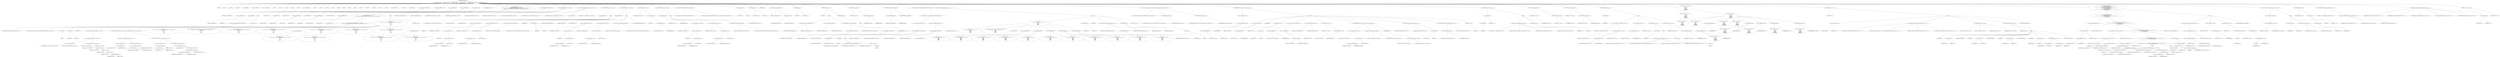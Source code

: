 digraph hostapd_notif_assoc {  
"1000130" [label = "(METHOD,hostapd_notif_assoc)" ]
"1000131" [label = "(PARAM,hostapd_data *hapd)" ]
"1000132" [label = "(PARAM,const u8 *addr)" ]
"1000133" [label = "(PARAM,const u8 *req_ies)" ]
"1000134" [label = "(PARAM,size_t req_ies_len)" ]
"1000135" [label = "(PARAM,int reassoc)" ]
"1000136" [label = "(BLOCK,,)" ]
"1000137" [label = "(LOCAL,v5: int)" ]
"1000138" [label = "(LOCAL,v6: u8)" ]
"1000139" [label = "(LOCAL,v7: sta_info *)" ]
"1000140" [label = "(LOCAL,v8: sta_info *)" ]
"1000141" [label = "(LOCAL,v9: hostapd_iface *)" ]
"1000142" [label = "(LOCAL,v10: wpa_state_machine *)" ]
"1000143" [label = "(LOCAL,v11: wpa_authenticator *)" ]
"1000144" [label = "(LOCAL,v12: int)" ]
"1000145" [label = "(LOCAL,v13: int)" ]
"1000146" [label = "(LOCAL,v14: bool)" ]
"1000147" [label = "(LOCAL,v15: u32)" ]
"1000148" [label = "(LOCAL,v16: int)" ]
"1000149" [label = "(LOCAL,v17: wpa_state_machine *)" ]
"1000150" [label = "(LOCAL,v20: u8 *)" ]
"1000151" [label = "(LOCAL,v21: u8 *)" ]
"1000152" [label = "(LOCAL,v22: int)" ]
"1000153" [label = "(LOCAL,v23: int)" ]
"1000154" [label = "(LOCAL,p: u8)" ]
"1000155" [label = "(LOCAL,pa: u8 *)" ]
"1000156" [label = "(LOCAL,pb: u8 *)" ]
"1000157" [label = "(LOCAL,pc: u8 *)" ]
"1000158" [label = "(LOCAL,ielen: u8)" ]
"1000159" [label = "(LOCAL,ielena: int)" ]
"1000160" [label = "(LOCAL,ielenb: int)" ]
"1000161" [label = "(LOCAL,res: char)" ]
"1000162" [label = "(LOCAL,resa: int)" ]
"1000163" [label = "(LOCAL,elems: ieee802_11_elems)" ]
"1000164" [label = "(LOCAL,buf: u8 [ 1064 ])" ]
"1000165" [label = "(LOCAL,v35: unsigned int)" ]
"1000166" [label = "(<operator>.assignment,v35 = __readgsdword(0x14u))" ]
"1000167" [label = "(IDENTIFIER,v35,v35 = __readgsdword(0x14u))" ]
"1000168" [label = "(__readgsdword,__readgsdword(0x14u))" ]
"1000169" [label = "(LITERAL,0x14u,__readgsdword(0x14u))" ]
"1000170" [label = "(CONTROL_STRUCTURE,if ( !addr ),if ( !addr ))" ]
"1000171" [label = "(<operator>.logicalNot,!addr)" ]
"1000172" [label = "(IDENTIFIER,addr,!addr)" ]
"1000173" [label = "(BLOCK,,)" ]
"1000174" [label = "(wpa_printf,wpa_printf(2, \"hostapd_notif_assoc: Skip event with no address\"))" ]
"1000175" [label = "(LITERAL,2,wpa_printf(2, \"hostapd_notif_assoc: Skip event with no address\"))" ]
"1000176" [label = "(LITERAL,\"hostapd_notif_assoc: Skip event with no address\",wpa_printf(2, \"hostapd_notif_assoc: Skip event with no address\"))" ]
"1000177" [label = "(RETURN,return -1;,return -1;)" ]
"1000178" [label = "(<operator>.minus,-1)" ]
"1000179" [label = "(LITERAL,1,-1)" ]
"1000180" [label = "(<operator>.assignment,v5 = *addr)" ]
"1000181" [label = "(IDENTIFIER,v5,v5 = *addr)" ]
"1000182" [label = "(<operator>.indirection,*addr)" ]
"1000183" [label = "(IDENTIFIER,addr,v5 = *addr)" ]
"1000184" [label = "(<operator>.assignment,v6 = addr[4])" ]
"1000185" [label = "(IDENTIFIER,v6,v6 = addr[4])" ]
"1000186" [label = "(<operator>.indirectIndexAccess,addr[4])" ]
"1000187" [label = "(IDENTIFIER,addr,v6 = addr[4])" ]
"1000188" [label = "(LITERAL,4,v6 = addr[4])" ]
"1000189" [label = "(<operator>.assignment,p = addr[2])" ]
"1000190" [label = "(IDENTIFIER,p,p = addr[2])" ]
"1000191" [label = "(<operator>.indirectIndexAccess,addr[2])" ]
"1000192" [label = "(IDENTIFIER,addr,p = addr[2])" ]
"1000193" [label = "(LITERAL,2,p = addr[2])" ]
"1000194" [label = "(<operator>.assignment,ielen = addr[3])" ]
"1000195" [label = "(IDENTIFIER,ielen,ielen = addr[3])" ]
"1000196" [label = "(<operator>.indirectIndexAccess,addr[3])" ]
"1000197" [label = "(IDENTIFIER,addr,ielen = addr[3])" ]
"1000198" [label = "(LITERAL,3,ielen = addr[3])" ]
"1000199" [label = "(CONTROL_STRUCTURE,if ( (v5 & 1) != 0\n    || !(addr[5] | (unsigned __int8)(v6 | ielen | p | v5 | addr[1]))\n    || *(_DWORD *)addr == *(_DWORD *)hapd->own_addr && *((_WORD *)addr + 2) == *(_WORD *)&hapd->own_addr[4] ),if ( (v5 & 1) != 0\n    || !(addr[5] | (unsigned __int8)(v6 | ielen | p | v5 | addr[1]))\n    || *(_DWORD *)addr == *(_DWORD *)hapd->own_addr && *((_WORD *)addr + 2) == *(_WORD *)&hapd->own_addr[4] ))" ]
"1000200" [label = "(<operator>.logicalOr,(v5 & 1) != 0\n    || !(addr[5] | (unsigned __int8)(v6 | ielen | p | v5 | addr[1]))\n    || *(_DWORD *)addr == *(_DWORD *)hapd->own_addr && *((_WORD *)addr + 2) == *(_WORD *)&hapd->own_addr[4])" ]
"1000201" [label = "(<operator>.notEquals,(v5 & 1) != 0)" ]
"1000202" [label = "(<operator>.and,v5 & 1)" ]
"1000203" [label = "(IDENTIFIER,v5,v5 & 1)" ]
"1000204" [label = "(LITERAL,1,v5 & 1)" ]
"1000205" [label = "(LITERAL,0,(v5 & 1) != 0)" ]
"1000206" [label = "(<operator>.logicalOr,!(addr[5] | (unsigned __int8)(v6 | ielen | p | v5 | addr[1]))\n    || *(_DWORD *)addr == *(_DWORD *)hapd->own_addr && *((_WORD *)addr + 2) == *(_WORD *)&hapd->own_addr[4])" ]
"1000207" [label = "(<operator>.logicalNot,!(addr[5] | (unsigned __int8)(v6 | ielen | p | v5 | addr[1])))" ]
"1000208" [label = "(<operator>.or,addr[5] | (unsigned __int8)(v6 | ielen | p | v5 | addr[1]))" ]
"1000209" [label = "(<operator>.indirectIndexAccess,addr[5])" ]
"1000210" [label = "(IDENTIFIER,addr,addr[5] | (unsigned __int8)(v6 | ielen | p | v5 | addr[1]))" ]
"1000211" [label = "(LITERAL,5,addr[5] | (unsigned __int8)(v6 | ielen | p | v5 | addr[1]))" ]
"1000212" [label = "(<operator>.cast,(unsigned __int8)(v6 | ielen | p | v5 | addr[1]))" ]
"1000213" [label = "(UNKNOWN,unsigned __int8,unsigned __int8)" ]
"1000214" [label = "(<operator>.or,v6 | ielen | p | v5 | addr[1])" ]
"1000215" [label = "(IDENTIFIER,v6,v6 | ielen | p | v5 | addr[1])" ]
"1000216" [label = "(<operator>.or,ielen | p | v5 | addr[1])" ]
"1000217" [label = "(IDENTIFIER,ielen,ielen | p | v5 | addr[1])" ]
"1000218" [label = "(<operator>.or,p | v5 | addr[1])" ]
"1000219" [label = "(IDENTIFIER,p,p | v5 | addr[1])" ]
"1000220" [label = "(<operator>.or,v5 | addr[1])" ]
"1000221" [label = "(IDENTIFIER,v5,v5 | addr[1])" ]
"1000222" [label = "(<operator>.indirectIndexAccess,addr[1])" ]
"1000223" [label = "(IDENTIFIER,addr,v5 | addr[1])" ]
"1000224" [label = "(LITERAL,1,v5 | addr[1])" ]
"1000225" [label = "(<operator>.logicalAnd,*(_DWORD *)addr == *(_DWORD *)hapd->own_addr && *((_WORD *)addr + 2) == *(_WORD *)&hapd->own_addr[4])" ]
"1000226" [label = "(<operator>.equals,*(_DWORD *)addr == *(_DWORD *)hapd->own_addr)" ]
"1000227" [label = "(<operator>.indirection,*(_DWORD *)addr)" ]
"1000228" [label = "(<operator>.cast,(_DWORD *)addr)" ]
"1000229" [label = "(UNKNOWN,_DWORD *,_DWORD *)" ]
"1000230" [label = "(IDENTIFIER,addr,(_DWORD *)addr)" ]
"1000231" [label = "(<operator>.indirection,*(_DWORD *)hapd->own_addr)" ]
"1000232" [label = "(<operator>.cast,(_DWORD *)hapd->own_addr)" ]
"1000233" [label = "(UNKNOWN,_DWORD *,_DWORD *)" ]
"1000234" [label = "(<operator>.indirectFieldAccess,hapd->own_addr)" ]
"1000235" [label = "(IDENTIFIER,hapd,(_DWORD *)hapd->own_addr)" ]
"1000236" [label = "(FIELD_IDENTIFIER,own_addr,own_addr)" ]
"1000237" [label = "(<operator>.equals,*((_WORD *)addr + 2) == *(_WORD *)&hapd->own_addr[4])" ]
"1000238" [label = "(<operator>.indirection,*((_WORD *)addr + 2))" ]
"1000239" [label = "(<operator>.addition,(_WORD *)addr + 2)" ]
"1000240" [label = "(<operator>.cast,(_WORD *)addr)" ]
"1000241" [label = "(UNKNOWN,_WORD *,_WORD *)" ]
"1000242" [label = "(IDENTIFIER,addr,(_WORD *)addr)" ]
"1000243" [label = "(LITERAL,2,(_WORD *)addr + 2)" ]
"1000244" [label = "(<operator>.indirection,*(_WORD *)&hapd->own_addr[4])" ]
"1000245" [label = "(<operator>.cast,(_WORD *)&hapd->own_addr[4])" ]
"1000246" [label = "(UNKNOWN,_WORD *,_WORD *)" ]
"1000247" [label = "(<operator>.addressOf,&hapd->own_addr[4])" ]
"1000248" [label = "(<operator>.indirectIndexAccess,hapd->own_addr[4])" ]
"1000249" [label = "(<operator>.indirectFieldAccess,hapd->own_addr)" ]
"1000250" [label = "(IDENTIFIER,hapd,(_WORD *)&hapd->own_addr[4])" ]
"1000251" [label = "(FIELD_IDENTIFIER,own_addr,own_addr)" ]
"1000252" [label = "(LITERAL,4,(_WORD *)&hapd->own_addr[4])" ]
"1000253" [label = "(BLOCK,,)" ]
"1000254" [label = "(wpa_printf,wpa_printf(\n      2,\n      \"%s: Invalid SA=%02x:%02x:%02x:%02x:%02x:%02x in received indication - ignore this indication silently\",\n      \"hostapd_notif_assoc\",\n      v5,\n      addr[1],\n      p,\n      ielen,\n      v6,\n      addr[5]))" ]
"1000255" [label = "(LITERAL,2,wpa_printf(\n      2,\n      \"%s: Invalid SA=%02x:%02x:%02x:%02x:%02x:%02x in received indication - ignore this indication silently\",\n      \"hostapd_notif_assoc\",\n      v5,\n      addr[1],\n      p,\n      ielen,\n      v6,\n      addr[5]))" ]
"1000256" [label = "(LITERAL,\"%s: Invalid SA=%02x:%02x:%02x:%02x:%02x:%02x in received indication - ignore this indication silently\",wpa_printf(\n      2,\n      \"%s: Invalid SA=%02x:%02x:%02x:%02x:%02x:%02x in received indication - ignore this indication silently\",\n      \"hostapd_notif_assoc\",\n      v5,\n      addr[1],\n      p,\n      ielen,\n      v6,\n      addr[5]))" ]
"1000257" [label = "(LITERAL,\"hostapd_notif_assoc\",wpa_printf(\n      2,\n      \"%s: Invalid SA=%02x:%02x:%02x:%02x:%02x:%02x in received indication - ignore this indication silently\",\n      \"hostapd_notif_assoc\",\n      v5,\n      addr[1],\n      p,\n      ielen,\n      v6,\n      addr[5]))" ]
"1000258" [label = "(IDENTIFIER,v5,wpa_printf(\n      2,\n      \"%s: Invalid SA=%02x:%02x:%02x:%02x:%02x:%02x in received indication - ignore this indication silently\",\n      \"hostapd_notif_assoc\",\n      v5,\n      addr[1],\n      p,\n      ielen,\n      v6,\n      addr[5]))" ]
"1000259" [label = "(<operator>.indirectIndexAccess,addr[1])" ]
"1000260" [label = "(IDENTIFIER,addr,wpa_printf(\n      2,\n      \"%s: Invalid SA=%02x:%02x:%02x:%02x:%02x:%02x in received indication - ignore this indication silently\",\n      \"hostapd_notif_assoc\",\n      v5,\n      addr[1],\n      p,\n      ielen,\n      v6,\n      addr[5]))" ]
"1000261" [label = "(LITERAL,1,wpa_printf(\n      2,\n      \"%s: Invalid SA=%02x:%02x:%02x:%02x:%02x:%02x in received indication - ignore this indication silently\",\n      \"hostapd_notif_assoc\",\n      v5,\n      addr[1],\n      p,\n      ielen,\n      v6,\n      addr[5]))" ]
"1000262" [label = "(IDENTIFIER,p,wpa_printf(\n      2,\n      \"%s: Invalid SA=%02x:%02x:%02x:%02x:%02x:%02x in received indication - ignore this indication silently\",\n      \"hostapd_notif_assoc\",\n      v5,\n      addr[1],\n      p,\n      ielen,\n      v6,\n      addr[5]))" ]
"1000263" [label = "(IDENTIFIER,ielen,wpa_printf(\n      2,\n      \"%s: Invalid SA=%02x:%02x:%02x:%02x:%02x:%02x in received indication - ignore this indication silently\",\n      \"hostapd_notif_assoc\",\n      v5,\n      addr[1],\n      p,\n      ielen,\n      v6,\n      addr[5]))" ]
"1000264" [label = "(IDENTIFIER,v6,wpa_printf(\n      2,\n      \"%s: Invalid SA=%02x:%02x:%02x:%02x:%02x:%02x in received indication - ignore this indication silently\",\n      \"hostapd_notif_assoc\",\n      v5,\n      addr[1],\n      p,\n      ielen,\n      v6,\n      addr[5]))" ]
"1000265" [label = "(<operator>.indirectIndexAccess,addr[5])" ]
"1000266" [label = "(IDENTIFIER,addr,wpa_printf(\n      2,\n      \"%s: Invalid SA=%02x:%02x:%02x:%02x:%02x:%02x in received indication - ignore this indication silently\",\n      \"hostapd_notif_assoc\",\n      v5,\n      addr[1],\n      p,\n      ielen,\n      v6,\n      addr[5]))" ]
"1000267" [label = "(LITERAL,5,wpa_printf(\n      2,\n      \"%s: Invalid SA=%02x:%02x:%02x:%02x:%02x:%02x in received indication - ignore this indication silently\",\n      \"hostapd_notif_assoc\",\n      v5,\n      addr[1],\n      p,\n      ielen,\n      v6,\n      addr[5]))" ]
"1000268" [label = "(RETURN,return 0;,return 0;)" ]
"1000269" [label = "(LITERAL,0,return 0;)" ]
"1000270" [label = "(random_add_randomness,random_add_randomness(addr, 6u))" ]
"1000271" [label = "(IDENTIFIER,addr,random_add_randomness(addr, 6u))" ]
"1000272" [label = "(LITERAL,6u,random_add_randomness(addr, 6u))" ]
"1000273" [label = "(hostapd_logger,hostapd_logger(hapd, addr, 1u, 2, \"associated\"))" ]
"1000274" [label = "(IDENTIFIER,hapd,hostapd_logger(hapd, addr, 1u, 2, \"associated\"))" ]
"1000275" [label = "(IDENTIFIER,addr,hostapd_logger(hapd, addr, 1u, 2, \"associated\"))" ]
"1000276" [label = "(LITERAL,1u,hostapd_logger(hapd, addr, 1u, 2, \"associated\"))" ]
"1000277" [label = "(LITERAL,2,hostapd_logger(hapd, addr, 1u, 2, \"associated\"))" ]
"1000278" [label = "(LITERAL,\"associated\",hostapd_logger(hapd, addr, 1u, 2, \"associated\"))" ]
"1000279" [label = "(ieee802_11_parse_elems,ieee802_11_parse_elems(req_ies, req_ies_len, &elems, 0))" ]
"1000280" [label = "(IDENTIFIER,req_ies,ieee802_11_parse_elems(req_ies, req_ies_len, &elems, 0))" ]
"1000281" [label = "(IDENTIFIER,req_ies_len,ieee802_11_parse_elems(req_ies, req_ies_len, &elems, 0))" ]
"1000282" [label = "(<operator>.addressOf,&elems)" ]
"1000283" [label = "(IDENTIFIER,elems,ieee802_11_parse_elems(req_ies, req_ies_len, &elems, 0))" ]
"1000284" [label = "(LITERAL,0,ieee802_11_parse_elems(req_ies, req_ies_len, &elems, 0))" ]
"1000285" [label = "(CONTROL_STRUCTURE,if ( elems.wps_ie ),if ( elems.wps_ie ))" ]
"1000286" [label = "(<operator>.fieldAccess,elems.wps_ie)" ]
"1000287" [label = "(IDENTIFIER,elems,if ( elems.wps_ie ))" ]
"1000288" [label = "(FIELD_IDENTIFIER,wps_ie,wps_ie)" ]
"1000289" [label = "(BLOCK,,)" ]
"1000290" [label = "(<operator>.assignment,pa = (u8 *)(elems.wps_ie - 2))" ]
"1000291" [label = "(IDENTIFIER,pa,pa = (u8 *)(elems.wps_ie - 2))" ]
"1000292" [label = "(<operator>.cast,(u8 *)(elems.wps_ie - 2))" ]
"1000293" [label = "(UNKNOWN,u8 *,u8 *)" ]
"1000294" [label = "(<operator>.subtraction,elems.wps_ie - 2)" ]
"1000295" [label = "(<operator>.fieldAccess,elems.wps_ie)" ]
"1000296" [label = "(IDENTIFIER,elems,elems.wps_ie - 2)" ]
"1000297" [label = "(FIELD_IDENTIFIER,wps_ie,wps_ie)" ]
"1000298" [label = "(LITERAL,2,elems.wps_ie - 2)" ]
"1000299" [label = "(<operator>.assignment,ielena = elems.wps_ie_len + 2)" ]
"1000300" [label = "(IDENTIFIER,ielena,ielena = elems.wps_ie_len + 2)" ]
"1000301" [label = "(<operator>.addition,elems.wps_ie_len + 2)" ]
"1000302" [label = "(<operator>.fieldAccess,elems.wps_ie_len)" ]
"1000303" [label = "(IDENTIFIER,elems,elems.wps_ie_len + 2)" ]
"1000304" [label = "(FIELD_IDENTIFIER,wps_ie_len,wps_ie_len)" ]
"1000305" [label = "(LITERAL,2,elems.wps_ie_len + 2)" ]
"1000306" [label = "(wpa_printf,wpa_printf(2, \"STA included WPS IE in (Re)AssocReq\"))" ]
"1000307" [label = "(LITERAL,2,wpa_printf(2, \"STA included WPS IE in (Re)AssocReq\"))" ]
"1000308" [label = "(LITERAL,\"STA included WPS IE in (Re)AssocReq\",wpa_printf(2, \"STA included WPS IE in (Re)AssocReq\"))" ]
"1000309" [label = "(JUMP_TARGET,LABEL_7)" ]
"1000310" [label = "(<operator>.assignment,res = 0)" ]
"1000311" [label = "(IDENTIFIER,res,res = 0)" ]
"1000312" [label = "(LITERAL,0,res = 0)" ]
"1000313" [label = "(CONTROL_STRUCTURE,goto LABEL_8;,goto LABEL_8;)" ]
"1000314" [label = "(CONTROL_STRUCTURE,if ( elems.rsn_ie ),if ( elems.rsn_ie ))" ]
"1000315" [label = "(<operator>.fieldAccess,elems.rsn_ie)" ]
"1000316" [label = "(IDENTIFIER,elems,if ( elems.rsn_ie ))" ]
"1000317" [label = "(FIELD_IDENTIFIER,rsn_ie,rsn_ie)" ]
"1000318" [label = "(BLOCK,,)" ]
"1000319" [label = "(<operator>.assignment,pa = (u8 *)(elems.rsn_ie - 2))" ]
"1000320" [label = "(IDENTIFIER,pa,pa = (u8 *)(elems.rsn_ie - 2))" ]
"1000321" [label = "(<operator>.cast,(u8 *)(elems.rsn_ie - 2))" ]
"1000322" [label = "(UNKNOWN,u8 *,u8 *)" ]
"1000323" [label = "(<operator>.subtraction,elems.rsn_ie - 2)" ]
"1000324" [label = "(<operator>.fieldAccess,elems.rsn_ie)" ]
"1000325" [label = "(IDENTIFIER,elems,elems.rsn_ie - 2)" ]
"1000326" [label = "(FIELD_IDENTIFIER,rsn_ie,rsn_ie)" ]
"1000327" [label = "(LITERAL,2,elems.rsn_ie - 2)" ]
"1000328" [label = "(<operator>.assignment,ielena = elems.rsn_ie_len + 2)" ]
"1000329" [label = "(IDENTIFIER,ielena,ielena = elems.rsn_ie_len + 2)" ]
"1000330" [label = "(<operator>.addition,elems.rsn_ie_len + 2)" ]
"1000331" [label = "(<operator>.fieldAccess,elems.rsn_ie_len)" ]
"1000332" [label = "(IDENTIFIER,elems,elems.rsn_ie_len + 2)" ]
"1000333" [label = "(FIELD_IDENTIFIER,rsn_ie_len,rsn_ie_len)" ]
"1000334" [label = "(LITERAL,2,elems.rsn_ie_len + 2)" ]
"1000335" [label = "(wpa_printf,wpa_printf(2, \"STA included RSN IE in (Re)AssocReq\"))" ]
"1000336" [label = "(LITERAL,2,wpa_printf(2, \"STA included RSN IE in (Re)AssocReq\"))" ]
"1000337" [label = "(LITERAL,\"STA included RSN IE in (Re)AssocReq\",wpa_printf(2, \"STA included RSN IE in (Re)AssocReq\"))" ]
"1000338" [label = "(CONTROL_STRUCTURE,goto LABEL_7;,goto LABEL_7;)" ]
"1000339" [label = "(<operator>.assignment,pa = (u8 *)elems.wpa_ie)" ]
"1000340" [label = "(IDENTIFIER,pa,pa = (u8 *)elems.wpa_ie)" ]
"1000341" [label = "(<operator>.cast,(u8 *)elems.wpa_ie)" ]
"1000342" [label = "(UNKNOWN,u8 *,u8 *)" ]
"1000343" [label = "(<operator>.fieldAccess,elems.wpa_ie)" ]
"1000344" [label = "(IDENTIFIER,elems,(u8 *)elems.wpa_ie)" ]
"1000345" [label = "(FIELD_IDENTIFIER,wpa_ie,wpa_ie)" ]
"1000346" [label = "(CONTROL_STRUCTURE,if ( elems.wpa_ie ),if ( elems.wpa_ie ))" ]
"1000347" [label = "(<operator>.fieldAccess,elems.wpa_ie)" ]
"1000348" [label = "(IDENTIFIER,elems,if ( elems.wpa_ie ))" ]
"1000349" [label = "(FIELD_IDENTIFIER,wpa_ie,wpa_ie)" ]
"1000350" [label = "(BLOCK,,)" ]
"1000351" [label = "(<operator>.assignment,pa = (u8 *)(elems.wpa_ie - 2))" ]
"1000352" [label = "(IDENTIFIER,pa,pa = (u8 *)(elems.wpa_ie - 2))" ]
"1000353" [label = "(<operator>.cast,(u8 *)(elems.wpa_ie - 2))" ]
"1000354" [label = "(UNKNOWN,u8 *,u8 *)" ]
"1000355" [label = "(<operator>.subtraction,elems.wpa_ie - 2)" ]
"1000356" [label = "(<operator>.fieldAccess,elems.wpa_ie)" ]
"1000357" [label = "(IDENTIFIER,elems,elems.wpa_ie - 2)" ]
"1000358" [label = "(FIELD_IDENTIFIER,wpa_ie,wpa_ie)" ]
"1000359" [label = "(LITERAL,2,elems.wpa_ie - 2)" ]
"1000360" [label = "(<operator>.assignment,ielena = elems.wpa_ie_len + 2)" ]
"1000361" [label = "(IDENTIFIER,ielena,ielena = elems.wpa_ie_len + 2)" ]
"1000362" [label = "(<operator>.addition,elems.wpa_ie_len + 2)" ]
"1000363" [label = "(<operator>.fieldAccess,elems.wpa_ie_len)" ]
"1000364" [label = "(IDENTIFIER,elems,elems.wpa_ie_len + 2)" ]
"1000365" [label = "(FIELD_IDENTIFIER,wpa_ie_len,wpa_ie_len)" ]
"1000366" [label = "(LITERAL,2,elems.wpa_ie_len + 2)" ]
"1000367" [label = "(wpa_printf,wpa_printf(2, \"STA included WPA IE in (Re)AssocReq\"))" ]
"1000368" [label = "(LITERAL,2,wpa_printf(2, \"STA included WPA IE in (Re)AssocReq\"))" ]
"1000369" [label = "(LITERAL,\"STA included WPA IE in (Re)AssocReq\",wpa_printf(2, \"STA included WPA IE in (Re)AssocReq\"))" ]
"1000370" [label = "(CONTROL_STRUCTURE,goto LABEL_7;,goto LABEL_7;)" ]
"1000371" [label = "(wpa_printf,wpa_printf(2, \"STA did not include WPS/RSN/WPA IE in (Re)AssocReq\"))" ]
"1000372" [label = "(LITERAL,2,wpa_printf(2, \"STA did not include WPS/RSN/WPA IE in (Re)AssocReq\"))" ]
"1000373" [label = "(LITERAL,\"STA did not include WPS/RSN/WPA IE in (Re)AssocReq\",wpa_printf(2, \"STA did not include WPS/RSN/WPA IE in (Re)AssocReq\"))" ]
"1000374" [label = "(<operator>.assignment,res = 1)" ]
"1000375" [label = "(IDENTIFIER,res,res = 1)" ]
"1000376" [label = "(LITERAL,1,res = 1)" ]
"1000377" [label = "(<operator>.assignment,ielena = 0)" ]
"1000378" [label = "(IDENTIFIER,ielena,ielena = 0)" ]
"1000379" [label = "(LITERAL,0,ielena = 0)" ]
"1000380" [label = "(JUMP_TARGET,LABEL_8)" ]
"1000381" [label = "(<operator>.assignment,v7 = ap_get_sta(hapd, addr))" ]
"1000382" [label = "(IDENTIFIER,v7,v7 = ap_get_sta(hapd, addr))" ]
"1000383" [label = "(ap_get_sta,ap_get_sta(hapd, addr))" ]
"1000384" [label = "(IDENTIFIER,hapd,ap_get_sta(hapd, addr))" ]
"1000385" [label = "(IDENTIFIER,addr,ap_get_sta(hapd, addr))" ]
"1000386" [label = "(<operator>.assignment,v8 = v7)" ]
"1000387" [label = "(IDENTIFIER,v8,v8 = v7)" ]
"1000388" [label = "(IDENTIFIER,v7,v8 = v7)" ]
"1000389" [label = "(CONTROL_STRUCTURE,if ( v7 ),if ( v7 ))" ]
"1000390" [label = "(IDENTIFIER,v7,if ( v7 ))" ]
"1000391" [label = "(BLOCK,,)" ]
"1000392" [label = "(ap_sta_no_session_timeout,ap_sta_no_session_timeout(hapd, v7))" ]
"1000393" [label = "(IDENTIFIER,hapd,ap_sta_no_session_timeout(hapd, v7))" ]
"1000394" [label = "(IDENTIFIER,v7,ap_sta_no_session_timeout(hapd, v7))" ]
"1000395" [label = "(accounting_sta_stop,accounting_sta_stop(hapd, v8))" ]
"1000396" [label = "(IDENTIFIER,hapd,accounting_sta_stop(hapd, v8))" ]
"1000397" [label = "(IDENTIFIER,v8,accounting_sta_stop(hapd, v8))" ]
"1000398" [label = "(<operator>.assignment,v8->timeout_next = STA_NULLFUNC)" ]
"1000399" [label = "(<operator>.indirectFieldAccess,v8->timeout_next)" ]
"1000400" [label = "(IDENTIFIER,v8,v8->timeout_next = STA_NULLFUNC)" ]
"1000401" [label = "(FIELD_IDENTIFIER,timeout_next,timeout_next)" ]
"1000402" [label = "(IDENTIFIER,STA_NULLFUNC,v8->timeout_next = STA_NULLFUNC)" ]
"1000403" [label = "(CONTROL_STRUCTURE,else,else)" ]
"1000404" [label = "(BLOCK,,)" ]
"1000405" [label = "(<operator>.assignment,v8 = ap_sta_add(hapd, addr))" ]
"1000406" [label = "(IDENTIFIER,v8,v8 = ap_sta_add(hapd, addr))" ]
"1000407" [label = "(ap_sta_add,ap_sta_add(hapd, addr))" ]
"1000408" [label = "(IDENTIFIER,hapd,ap_sta_add(hapd, addr))" ]
"1000409" [label = "(IDENTIFIER,addr,ap_sta_add(hapd, addr))" ]
"1000410" [label = "(CONTROL_STRUCTURE,if ( !v8 ),if ( !v8 ))" ]
"1000411" [label = "(<operator>.logicalNot,!v8)" ]
"1000412" [label = "(IDENTIFIER,v8,!v8)" ]
"1000413" [label = "(BLOCK,,)" ]
"1000414" [label = "(hostapd_drv_sta_disassoc,hostapd_drv_sta_disassoc(hapd, addr, 5))" ]
"1000415" [label = "(IDENTIFIER,hapd,hostapd_drv_sta_disassoc(hapd, addr, 5))" ]
"1000416" [label = "(IDENTIFIER,addr,hostapd_drv_sta_disassoc(hapd, addr, 5))" ]
"1000417" [label = "(LITERAL,5,hostapd_drv_sta_disassoc(hapd, addr, 5))" ]
"1000418" [label = "(RETURN,return -1;,return -1;)" ]
"1000419" [label = "(<operator>.minus,-1)" ]
"1000420" [label = "(LITERAL,1,-1)" ]
"1000421" [label = "(<operator>.assignment,v9 = hapd->iface)" ]
"1000422" [label = "(IDENTIFIER,v9,v9 = hapd->iface)" ]
"1000423" [label = "(<operator>.indirectFieldAccess,hapd->iface)" ]
"1000424" [label = "(IDENTIFIER,hapd,v9 = hapd->iface)" ]
"1000425" [label = "(FIELD_IDENTIFIER,iface,iface)" ]
"1000426" [label = "(<operators>.assignmentAnd,v8->flags &= 0xFFFECFFF)" ]
"1000427" [label = "(<operator>.indirectFieldAccess,v8->flags)" ]
"1000428" [label = "(IDENTIFIER,v8,v8->flags &= 0xFFFECFFF)" ]
"1000429" [label = "(FIELD_IDENTIFIER,flags,flags)" ]
"1000430" [label = "(LITERAL,0xFFFECFFF,v8->flags &= 0xFFFECFFF)" ]
"1000431" [label = "(CONTROL_STRUCTURE,if ( !v9->drv_max_acl_mac_addrs && hostapd_check_acl(hapd, addr, 0) != 1 ),if ( !v9->drv_max_acl_mac_addrs && hostapd_check_acl(hapd, addr, 0) != 1 ))" ]
"1000432" [label = "(<operator>.logicalAnd,!v9->drv_max_acl_mac_addrs && hostapd_check_acl(hapd, addr, 0) != 1)" ]
"1000433" [label = "(<operator>.logicalNot,!v9->drv_max_acl_mac_addrs)" ]
"1000434" [label = "(<operator>.indirectFieldAccess,v9->drv_max_acl_mac_addrs)" ]
"1000435" [label = "(IDENTIFIER,v9,!v9->drv_max_acl_mac_addrs)" ]
"1000436" [label = "(FIELD_IDENTIFIER,drv_max_acl_mac_addrs,drv_max_acl_mac_addrs)" ]
"1000437" [label = "(<operator>.notEquals,hostapd_check_acl(hapd, addr, 0) != 1)" ]
"1000438" [label = "(hostapd_check_acl,hostapd_check_acl(hapd, addr, 0))" ]
"1000439" [label = "(IDENTIFIER,hapd,hostapd_check_acl(hapd, addr, 0))" ]
"1000440" [label = "(IDENTIFIER,addr,hostapd_check_acl(hapd, addr, 0))" ]
"1000441" [label = "(LITERAL,0,hostapd_check_acl(hapd, addr, 0))" ]
"1000442" [label = "(LITERAL,1,hostapd_check_acl(hapd, addr, 0) != 1)" ]
"1000443" [label = "(BLOCK,,)" ]
"1000444" [label = "(wpa_printf,wpa_printf(\n      3,\n      \"STA %02x:%02x:%02x:%02x:%02x:%02x not allowed to connect\",\n      *addr,\n      addr[1],\n      addr[2],\n      addr[3],\n      addr[4],\n      addr[5]))" ]
"1000445" [label = "(LITERAL,3,wpa_printf(\n      3,\n      \"STA %02x:%02x:%02x:%02x:%02x:%02x not allowed to connect\",\n      *addr,\n      addr[1],\n      addr[2],\n      addr[3],\n      addr[4],\n      addr[5]))" ]
"1000446" [label = "(LITERAL,\"STA %02x:%02x:%02x:%02x:%02x:%02x not allowed to connect\",wpa_printf(\n      3,\n      \"STA %02x:%02x:%02x:%02x:%02x:%02x not allowed to connect\",\n      *addr,\n      addr[1],\n      addr[2],\n      addr[3],\n      addr[4],\n      addr[5]))" ]
"1000447" [label = "(<operator>.indirection,*addr)" ]
"1000448" [label = "(IDENTIFIER,addr,wpa_printf(\n      3,\n      \"STA %02x:%02x:%02x:%02x:%02x:%02x not allowed to connect\",\n      *addr,\n      addr[1],\n      addr[2],\n      addr[3],\n      addr[4],\n      addr[5]))" ]
"1000449" [label = "(<operator>.indirectIndexAccess,addr[1])" ]
"1000450" [label = "(IDENTIFIER,addr,wpa_printf(\n      3,\n      \"STA %02x:%02x:%02x:%02x:%02x:%02x not allowed to connect\",\n      *addr,\n      addr[1],\n      addr[2],\n      addr[3],\n      addr[4],\n      addr[5]))" ]
"1000451" [label = "(LITERAL,1,wpa_printf(\n      3,\n      \"STA %02x:%02x:%02x:%02x:%02x:%02x not allowed to connect\",\n      *addr,\n      addr[1],\n      addr[2],\n      addr[3],\n      addr[4],\n      addr[5]))" ]
"1000452" [label = "(<operator>.indirectIndexAccess,addr[2])" ]
"1000453" [label = "(IDENTIFIER,addr,wpa_printf(\n      3,\n      \"STA %02x:%02x:%02x:%02x:%02x:%02x not allowed to connect\",\n      *addr,\n      addr[1],\n      addr[2],\n      addr[3],\n      addr[4],\n      addr[5]))" ]
"1000454" [label = "(LITERAL,2,wpa_printf(\n      3,\n      \"STA %02x:%02x:%02x:%02x:%02x:%02x not allowed to connect\",\n      *addr,\n      addr[1],\n      addr[2],\n      addr[3],\n      addr[4],\n      addr[5]))" ]
"1000455" [label = "(<operator>.indirectIndexAccess,addr[3])" ]
"1000456" [label = "(IDENTIFIER,addr,wpa_printf(\n      3,\n      \"STA %02x:%02x:%02x:%02x:%02x:%02x not allowed to connect\",\n      *addr,\n      addr[1],\n      addr[2],\n      addr[3],\n      addr[4],\n      addr[5]))" ]
"1000457" [label = "(LITERAL,3,wpa_printf(\n      3,\n      \"STA %02x:%02x:%02x:%02x:%02x:%02x not allowed to connect\",\n      *addr,\n      addr[1],\n      addr[2],\n      addr[3],\n      addr[4],\n      addr[5]))" ]
"1000458" [label = "(<operator>.indirectIndexAccess,addr[4])" ]
"1000459" [label = "(IDENTIFIER,addr,wpa_printf(\n      3,\n      \"STA %02x:%02x:%02x:%02x:%02x:%02x not allowed to connect\",\n      *addr,\n      addr[1],\n      addr[2],\n      addr[3],\n      addr[4],\n      addr[5]))" ]
"1000460" [label = "(LITERAL,4,wpa_printf(\n      3,\n      \"STA %02x:%02x:%02x:%02x:%02x:%02x not allowed to connect\",\n      *addr,\n      addr[1],\n      addr[2],\n      addr[3],\n      addr[4],\n      addr[5]))" ]
"1000461" [label = "(<operator>.indirectIndexAccess,addr[5])" ]
"1000462" [label = "(IDENTIFIER,addr,wpa_printf(\n      3,\n      \"STA %02x:%02x:%02x:%02x:%02x:%02x not allowed to connect\",\n      *addr,\n      addr[1],\n      addr[2],\n      addr[3],\n      addr[4],\n      addr[5]))" ]
"1000463" [label = "(LITERAL,5,wpa_printf(\n      3,\n      \"STA %02x:%02x:%02x:%02x:%02x:%02x not allowed to connect\",\n      *addr,\n      addr[1],\n      addr[2],\n      addr[3],\n      addr[4],\n      addr[5]))" ]
"1000464" [label = "(<operator>.assignment,v23 = 1)" ]
"1000465" [label = "(IDENTIFIER,v23,v23 = 1)" ]
"1000466" [label = "(LITERAL,1,v23 = 1)" ]
"1000467" [label = "(JUMP_TARGET,fail)" ]
"1000468" [label = "(hostapd_drv_sta_disassoc,hostapd_drv_sta_disassoc(hapd, v8->addr, v23))" ]
"1000469" [label = "(IDENTIFIER,hapd,hostapd_drv_sta_disassoc(hapd, v8->addr, v23))" ]
"1000470" [label = "(<operator>.indirectFieldAccess,v8->addr)" ]
"1000471" [label = "(IDENTIFIER,v8,hostapd_drv_sta_disassoc(hapd, v8->addr, v23))" ]
"1000472" [label = "(FIELD_IDENTIFIER,addr,addr)" ]
"1000473" [label = "(IDENTIFIER,v23,hostapd_drv_sta_disassoc(hapd, v8->addr, v23))" ]
"1000474" [label = "(ap_free_sta,ap_free_sta(hapd, v8))" ]
"1000475" [label = "(IDENTIFIER,hapd,ap_free_sta(hapd, v8))" ]
"1000476" [label = "(IDENTIFIER,v8,ap_free_sta(hapd, v8))" ]
"1000477" [label = "(RETURN,return -1;,return -1;)" ]
"1000478" [label = "(<operator>.minus,-1)" ]
"1000479" [label = "(LITERAL,1,-1)" ]
"1000480" [label = "(ap_copy_sta_supp_op_classes,ap_copy_sta_supp_op_classes(v8, elems.supp_op_classes, elems.supp_op_classes_len))" ]
"1000481" [label = "(IDENTIFIER,v8,ap_copy_sta_supp_op_classes(v8, elems.supp_op_classes, elems.supp_op_classes_len))" ]
"1000482" [label = "(<operator>.fieldAccess,elems.supp_op_classes)" ]
"1000483" [label = "(IDENTIFIER,elems,ap_copy_sta_supp_op_classes(v8, elems.supp_op_classes, elems.supp_op_classes_len))" ]
"1000484" [label = "(FIELD_IDENTIFIER,supp_op_classes,supp_op_classes)" ]
"1000485" [label = "(<operator>.fieldAccess,elems.supp_op_classes_len)" ]
"1000486" [label = "(IDENTIFIER,elems,ap_copy_sta_supp_op_classes(v8, elems.supp_op_classes, elems.supp_op_classes_len))" ]
"1000487" [label = "(FIELD_IDENTIFIER,supp_op_classes_len,supp_op_classes_len)" ]
"1000488" [label = "(CONTROL_STRUCTURE,if ( !hapd->conf->wpa ),if ( !hapd->conf->wpa ))" ]
"1000489" [label = "(<operator>.logicalNot,!hapd->conf->wpa)" ]
"1000490" [label = "(<operator>.indirectFieldAccess,hapd->conf->wpa)" ]
"1000491" [label = "(<operator>.indirectFieldAccess,hapd->conf)" ]
"1000492" [label = "(IDENTIFIER,hapd,!hapd->conf->wpa)" ]
"1000493" [label = "(FIELD_IDENTIFIER,conf,conf)" ]
"1000494" [label = "(FIELD_IDENTIFIER,wpa,wpa)" ]
"1000495" [label = "(BLOCK,,)" ]
"1000496" [label = "(<operator>.assignment,v15 = v8->flags)" ]
"1000497" [label = "(IDENTIFIER,v15,v15 = v8->flags)" ]
"1000498" [label = "(<operator>.indirectFieldAccess,v8->flags)" ]
"1000499" [label = "(IDENTIFIER,v8,v15 = v8->flags)" ]
"1000500" [label = "(FIELD_IDENTIFIER,flags,flags)" ]
"1000501" [label = "(JUMP_TARGET,LABEL_20)" ]
"1000502" [label = "(<operator>.assignment,v16 = v15 & 2)" ]
"1000503" [label = "(IDENTIFIER,v16,v16 = v15 & 2)" ]
"1000504" [label = "(<operator>.and,v15 & 2)" ]
"1000505" [label = "(IDENTIFIER,v15,v15 & 2)" ]
"1000506" [label = "(LITERAL,2,v15 & 2)" ]
"1000507" [label = "(<operator>.assignment,v8->flags = v15 & 0xFFF7FFFF | 3)" ]
"1000508" [label = "(<operator>.indirectFieldAccess,v8->flags)" ]
"1000509" [label = "(IDENTIFIER,v8,v8->flags = v15 & 0xFFF7FFFF | 3)" ]
"1000510" [label = "(FIELD_IDENTIFIER,flags,flags)" ]
"1000511" [label = "(<operator>.or,v15 & 0xFFF7FFFF | 3)" ]
"1000512" [label = "(<operator>.and,v15 & 0xFFF7FFFF)" ]
"1000513" [label = "(IDENTIFIER,v15,v15 & 0xFFF7FFFF)" ]
"1000514" [label = "(LITERAL,0xFFF7FFFF,v15 & 0xFFF7FFFF)" ]
"1000515" [label = "(LITERAL,3,v15 & 0xFFF7FFFF | 3)" ]
"1000516" [label = "(hostapd_set_sta_flags,hostapd_set_sta_flags(hapd, v8))" ]
"1000517" [label = "(IDENTIFIER,hapd,hostapd_set_sta_flags(hapd, v8))" ]
"1000518" [label = "(IDENTIFIER,v8,hostapd_set_sta_flags(hapd, v8))" ]
"1000519" [label = "(<operator>.assignment,v17 = v8->wpa_sm)" ]
"1000520" [label = "(IDENTIFIER,v17,v17 = v8->wpa_sm)" ]
"1000521" [label = "(<operator>.indirectFieldAccess,v8->wpa_sm)" ]
"1000522" [label = "(IDENTIFIER,v8,v17 = v8->wpa_sm)" ]
"1000523" [label = "(FIELD_IDENTIFIER,wpa_sm,wpa_sm)" ]
"1000524" [label = "(CONTROL_STRUCTURE,if ( reassoc && v8->auth_alg == 2 ),if ( reassoc && v8->auth_alg == 2 ))" ]
"1000525" [label = "(<operator>.logicalAnd,reassoc && v8->auth_alg == 2)" ]
"1000526" [label = "(IDENTIFIER,reassoc,reassoc && v8->auth_alg == 2)" ]
"1000527" [label = "(<operator>.equals,v8->auth_alg == 2)" ]
"1000528" [label = "(<operator>.indirectFieldAccess,v8->auth_alg)" ]
"1000529" [label = "(IDENTIFIER,v8,v8->auth_alg == 2)" ]
"1000530" [label = "(FIELD_IDENTIFIER,auth_alg,auth_alg)" ]
"1000531" [label = "(LITERAL,2,v8->auth_alg == 2)" ]
"1000532" [label = "(wpa_auth_sm_event,wpa_auth_sm_event(v17, WPA_ASSOC_FT))" ]
"1000533" [label = "(IDENTIFIER,v17,wpa_auth_sm_event(v17, WPA_ASSOC_FT))" ]
"1000534" [label = "(IDENTIFIER,WPA_ASSOC_FT,wpa_auth_sm_event(v17, WPA_ASSOC_FT))" ]
"1000535" [label = "(CONTROL_STRUCTURE,else,else)" ]
"1000536" [label = "(wpa_auth_sm_event,wpa_auth_sm_event(v17, WPA_ASSOC))" ]
"1000537" [label = "(IDENTIFIER,v17,wpa_auth_sm_event(v17, WPA_ASSOC))" ]
"1000538" [label = "(IDENTIFIER,WPA_ASSOC,wpa_auth_sm_event(v17, WPA_ASSOC))" ]
"1000539" [label = "(hostapd_new_assoc_sta,hostapd_new_assoc_sta(hapd, v8, v16 != 0))" ]
"1000540" [label = "(IDENTIFIER,hapd,hostapd_new_assoc_sta(hapd, v8, v16 != 0))" ]
"1000541" [label = "(IDENTIFIER,v8,hostapd_new_assoc_sta(hapd, v8, v16 != 0))" ]
"1000542" [label = "(<operator>.notEquals,v16 != 0)" ]
"1000543" [label = "(IDENTIFIER,v16,v16 != 0)" ]
"1000544" [label = "(LITERAL,0,v16 != 0)" ]
"1000545" [label = "(ieee802_1x_notify_port_enabled,ieee802_1x_notify_port_enabled(v8->eapol_sm, 1))" ]
"1000546" [label = "(<operator>.indirectFieldAccess,v8->eapol_sm)" ]
"1000547" [label = "(IDENTIFIER,v8,ieee802_1x_notify_port_enabled(v8->eapol_sm, 1))" ]
"1000548" [label = "(FIELD_IDENTIFIER,eapol_sm,eapol_sm)" ]
"1000549" [label = "(LITERAL,1,ieee802_1x_notify_port_enabled(v8->eapol_sm, 1))" ]
"1000550" [label = "(RETURN,return 0;,return 0;)" ]
"1000551" [label = "(LITERAL,0,return 0;)" ]
"1000552" [label = "(CONTROL_STRUCTURE,if ( !pa || res ),if ( !pa || res ))" ]
"1000553" [label = "(<operator>.logicalOr,!pa || res)" ]
"1000554" [label = "(<operator>.logicalNot,!pa)" ]
"1000555" [label = "(IDENTIFIER,pa,!pa)" ]
"1000556" [label = "(IDENTIFIER,res,!pa || res)" ]
"1000557" [label = "(BLOCK,,)" ]
"1000558" [label = "(wpa_printf,wpa_printf(2, \"No WPA/RSN IE from STA\", addr, addr))" ]
"1000559" [label = "(LITERAL,2,wpa_printf(2, \"No WPA/RSN IE from STA\", addr, addr))" ]
"1000560" [label = "(LITERAL,\"No WPA/RSN IE from STA\",wpa_printf(2, \"No WPA/RSN IE from STA\", addr, addr))" ]
"1000561" [label = "(IDENTIFIER,addr,wpa_printf(2, \"No WPA/RSN IE from STA\", addr, addr))" ]
"1000562" [label = "(IDENTIFIER,addr,wpa_printf(2, \"No WPA/RSN IE from STA\", addr, addr))" ]
"1000563" [label = "(<operator>.assignment,v23 = 13)" ]
"1000564" [label = "(IDENTIFIER,v23,v23 = 13)" ]
"1000565" [label = "(LITERAL,13,v23 = 13)" ]
"1000566" [label = "(CONTROL_STRUCTURE,goto fail;,goto fail;)" ]
"1000567" [label = "(<operator>.assignment,v10 = v8->wpa_sm)" ]
"1000568" [label = "(IDENTIFIER,v10,v10 = v8->wpa_sm)" ]
"1000569" [label = "(<operator>.indirectFieldAccess,v8->wpa_sm)" ]
"1000570" [label = "(IDENTIFIER,v8,v10 = v8->wpa_sm)" ]
"1000571" [label = "(FIELD_IDENTIFIER,wpa_sm,wpa_sm)" ]
"1000572" [label = "(<operator>.assignment,v11 = hapd->wpa_auth)" ]
"1000573" [label = "(IDENTIFIER,v11,v11 = hapd->wpa_auth)" ]
"1000574" [label = "(<operator>.indirectFieldAccess,hapd->wpa_auth)" ]
"1000575" [label = "(IDENTIFIER,hapd,v11 = hapd->wpa_auth)" ]
"1000576" [label = "(FIELD_IDENTIFIER,wpa_auth,wpa_auth)" ]
"1000577" [label = "(CONTROL_STRUCTURE,if ( !v10 ),if ( !v10 ))" ]
"1000578" [label = "(<operator>.logicalNot,!v10)" ]
"1000579" [label = "(IDENTIFIER,v10,!v10)" ]
"1000580" [label = "(BLOCK,,)" ]
"1000581" [label = "(<operator>.assignment,v10 = wpa_auth_sta_init(v11, v8->addr, 0))" ]
"1000582" [label = "(IDENTIFIER,v10,v10 = wpa_auth_sta_init(v11, v8->addr, 0))" ]
"1000583" [label = "(wpa_auth_sta_init,wpa_auth_sta_init(v11, v8->addr, 0))" ]
"1000584" [label = "(IDENTIFIER,v11,wpa_auth_sta_init(v11, v8->addr, 0))" ]
"1000585" [label = "(<operator>.indirectFieldAccess,v8->addr)" ]
"1000586" [label = "(IDENTIFIER,v8,wpa_auth_sta_init(v11, v8->addr, 0))" ]
"1000587" [label = "(FIELD_IDENTIFIER,addr,addr)" ]
"1000588" [label = "(LITERAL,0,wpa_auth_sta_init(v11, v8->addr, 0))" ]
"1000589" [label = "(<operator>.assignment,v8->wpa_sm = v10)" ]
"1000590" [label = "(<operator>.indirectFieldAccess,v8->wpa_sm)" ]
"1000591" [label = "(IDENTIFIER,v8,v8->wpa_sm = v10)" ]
"1000592" [label = "(FIELD_IDENTIFIER,wpa_sm,wpa_sm)" ]
"1000593" [label = "(IDENTIFIER,v10,v8->wpa_sm = v10)" ]
"1000594" [label = "(CONTROL_STRUCTURE,if ( !v10 ),if ( !v10 ))" ]
"1000595" [label = "(<operator>.logicalNot,!v10)" ]
"1000596" [label = "(IDENTIFIER,v10,!v10)" ]
"1000597" [label = "(BLOCK,,)" ]
"1000598" [label = "(wpa_printf,wpa_printf(5, \"Failed to initialize WPA state machine\", v22, v22))" ]
"1000599" [label = "(LITERAL,5,wpa_printf(5, \"Failed to initialize WPA state machine\", v22, v22))" ]
"1000600" [label = "(LITERAL,\"Failed to initialize WPA state machine\",wpa_printf(5, \"Failed to initialize WPA state machine\", v22, v22))" ]
"1000601" [label = "(IDENTIFIER,v22,wpa_printf(5, \"Failed to initialize WPA state machine\", v22, v22))" ]
"1000602" [label = "(IDENTIFIER,v22,wpa_printf(5, \"Failed to initialize WPA state machine\", v22, v22))" ]
"1000603" [label = "(RETURN,return -1;,return -1;)" ]
"1000604" [label = "(<operator>.minus,-1)" ]
"1000605" [label = "(LITERAL,1,-1)" ]
"1000606" [label = "(<operator>.assignment,v11 = hapd->wpa_auth)" ]
"1000607" [label = "(IDENTIFIER,v11,v11 = hapd->wpa_auth)" ]
"1000608" [label = "(<operator>.indirectFieldAccess,hapd->wpa_auth)" ]
"1000609" [label = "(IDENTIFIER,hapd,v11 = hapd->wpa_auth)" ]
"1000610" [label = "(FIELD_IDENTIFIER,wpa_auth,wpa_auth)" ]
"1000611" [label = "(<operator>.assignment,v12 = wpa_validate_wpa_ie(\n          v11,\n          v10,\n          hapd->iface->freq,\n          pa,\n          ielena,\n          elems.mdie,\n          elems.mdie_len,\n          elems.owe_dh,\n          elems.owe_dh_len))" ]
"1000612" [label = "(IDENTIFIER,v12,v12 = wpa_validate_wpa_ie(\n          v11,\n          v10,\n          hapd->iface->freq,\n          pa,\n          ielena,\n          elems.mdie,\n          elems.mdie_len,\n          elems.owe_dh,\n          elems.owe_dh_len))" ]
"1000613" [label = "(wpa_validate_wpa_ie,wpa_validate_wpa_ie(\n          v11,\n          v10,\n          hapd->iface->freq,\n          pa,\n          ielena,\n          elems.mdie,\n          elems.mdie_len,\n          elems.owe_dh,\n          elems.owe_dh_len))" ]
"1000614" [label = "(IDENTIFIER,v11,wpa_validate_wpa_ie(\n          v11,\n          v10,\n          hapd->iface->freq,\n          pa,\n          ielena,\n          elems.mdie,\n          elems.mdie_len,\n          elems.owe_dh,\n          elems.owe_dh_len))" ]
"1000615" [label = "(IDENTIFIER,v10,wpa_validate_wpa_ie(\n          v11,\n          v10,\n          hapd->iface->freq,\n          pa,\n          ielena,\n          elems.mdie,\n          elems.mdie_len,\n          elems.owe_dh,\n          elems.owe_dh_len))" ]
"1000616" [label = "(<operator>.indirectFieldAccess,hapd->iface->freq)" ]
"1000617" [label = "(<operator>.indirectFieldAccess,hapd->iface)" ]
"1000618" [label = "(IDENTIFIER,hapd,wpa_validate_wpa_ie(\n          v11,\n          v10,\n          hapd->iface->freq,\n          pa,\n          ielena,\n          elems.mdie,\n          elems.mdie_len,\n          elems.owe_dh,\n          elems.owe_dh_len))" ]
"1000619" [label = "(FIELD_IDENTIFIER,iface,iface)" ]
"1000620" [label = "(FIELD_IDENTIFIER,freq,freq)" ]
"1000621" [label = "(IDENTIFIER,pa,wpa_validate_wpa_ie(\n          v11,\n          v10,\n          hapd->iface->freq,\n          pa,\n          ielena,\n          elems.mdie,\n          elems.mdie_len,\n          elems.owe_dh,\n          elems.owe_dh_len))" ]
"1000622" [label = "(IDENTIFIER,ielena,wpa_validate_wpa_ie(\n          v11,\n          v10,\n          hapd->iface->freq,\n          pa,\n          ielena,\n          elems.mdie,\n          elems.mdie_len,\n          elems.owe_dh,\n          elems.owe_dh_len))" ]
"1000623" [label = "(<operator>.fieldAccess,elems.mdie)" ]
"1000624" [label = "(IDENTIFIER,elems,wpa_validate_wpa_ie(\n          v11,\n          v10,\n          hapd->iface->freq,\n          pa,\n          ielena,\n          elems.mdie,\n          elems.mdie_len,\n          elems.owe_dh,\n          elems.owe_dh_len))" ]
"1000625" [label = "(FIELD_IDENTIFIER,mdie,mdie)" ]
"1000626" [label = "(<operator>.fieldAccess,elems.mdie_len)" ]
"1000627" [label = "(IDENTIFIER,elems,wpa_validate_wpa_ie(\n          v11,\n          v10,\n          hapd->iface->freq,\n          pa,\n          ielena,\n          elems.mdie,\n          elems.mdie_len,\n          elems.owe_dh,\n          elems.owe_dh_len))" ]
"1000628" [label = "(FIELD_IDENTIFIER,mdie_len,mdie_len)" ]
"1000629" [label = "(<operator>.fieldAccess,elems.owe_dh)" ]
"1000630" [label = "(IDENTIFIER,elems,wpa_validate_wpa_ie(\n          v11,\n          v10,\n          hapd->iface->freq,\n          pa,\n          ielena,\n          elems.mdie,\n          elems.mdie_len,\n          elems.owe_dh,\n          elems.owe_dh_len))" ]
"1000631" [label = "(FIELD_IDENTIFIER,owe_dh,owe_dh)" ]
"1000632" [label = "(<operator>.fieldAccess,elems.owe_dh_len)" ]
"1000633" [label = "(IDENTIFIER,elems,wpa_validate_wpa_ie(\n          v11,\n          v10,\n          hapd->iface->freq,\n          pa,\n          ielena,\n          elems.mdie,\n          elems.mdie_len,\n          elems.owe_dh,\n          elems.owe_dh_len))" ]
"1000634" [label = "(FIELD_IDENTIFIER,owe_dh_len,owe_dh_len)" ]
"1000635" [label = "(CONTROL_STRUCTURE,if ( v12 ),if ( v12 ))" ]
"1000636" [label = "(IDENTIFIER,v12,if ( v12 ))" ]
"1000637" [label = "(BLOCK,,)" ]
"1000638" [label = "(<operator>.assignment,resa = v12)" ]
"1000639" [label = "(IDENTIFIER,resa,resa = v12)" ]
"1000640" [label = "(IDENTIFIER,v12,resa = v12)" ]
"1000641" [label = "(wpa_printf,wpa_printf(2, \"WPA/RSN information element rejected? (res %u)\", v12, v13))" ]
"1000642" [label = "(LITERAL,2,wpa_printf(2, \"WPA/RSN information element rejected? (res %u)\", v12, v13))" ]
"1000643" [label = "(LITERAL,\"WPA/RSN information element rejected? (res %u)\",wpa_printf(2, \"WPA/RSN information element rejected? (res %u)\", v12, v13))" ]
"1000644" [label = "(IDENTIFIER,v12,wpa_printf(2, \"WPA/RSN information element rejected? (res %u)\", v12, v13))" ]
"1000645" [label = "(IDENTIFIER,v13,wpa_printf(2, \"WPA/RSN information element rejected? (res %u)\", v12, v13))" ]
"1000646" [label = "(wpa_hexdump,wpa_hexdump(2, \"IE\", pa, ielena))" ]
"1000647" [label = "(LITERAL,2,wpa_hexdump(2, \"IE\", pa, ielena))" ]
"1000648" [label = "(LITERAL,\"IE\",wpa_hexdump(2, \"IE\", pa, ielena))" ]
"1000649" [label = "(IDENTIFIER,pa,wpa_hexdump(2, \"IE\", pa, ielena))" ]
"1000650" [label = "(IDENTIFIER,ielena,wpa_hexdump(2, \"IE\", pa, ielena))" ]
"1000651" [label = "(CONTROL_STRUCTURE,switch ( resa ),switch ( resa ))" ]
"1000652" [label = "(IDENTIFIER,resa,switch ( resa ))" ]
"1000653" [label = "(BLOCK,,)" ]
"1000654" [label = "(JUMP_TARGET,case 2)" ]
"1000655" [label = "(<operator>.assignment,v23 = 18)" ]
"1000656" [label = "(IDENTIFIER,v23,v23 = 18)" ]
"1000657" [label = "(LITERAL,18,v23 = 18)" ]
"1000658" [label = "(CONTROL_STRUCTURE,break;,break;)" ]
"1000659" [label = "(JUMP_TARGET,case 3)" ]
"1000660" [label = "(<operator>.assignment,v23 = 19)" ]
"1000661" [label = "(IDENTIFIER,v23,v23 = 19)" ]
"1000662" [label = "(LITERAL,19,v23 = 19)" ]
"1000663" [label = "(CONTROL_STRUCTURE,break;,break;)" ]
"1000664" [label = "(JUMP_TARGET,case 4)" ]
"1000665" [label = "(<operator>.assignment,v23 = 20)" ]
"1000666" [label = "(IDENTIFIER,v23,v23 = 20)" ]
"1000667" [label = "(LITERAL,20,v23 = 20)" ]
"1000668" [label = "(CONTROL_STRUCTURE,break;,break;)" ]
"1000669" [label = "(JUMP_TARGET,default)" ]
"1000670" [label = "(<operator>.assignment,v23 = 24)" ]
"1000671" [label = "(IDENTIFIER,v23,v23 = 24)" ]
"1000672" [label = "(LITERAL,24,v23 = 24)" ]
"1000673" [label = "(CONTROL_STRUCTURE,if ( resa != 8 ),if ( resa != 8 ))" ]
"1000674" [label = "(<operator>.notEquals,resa != 8)" ]
"1000675" [label = "(IDENTIFIER,resa,resa != 8)" ]
"1000676" [label = "(LITERAL,8,resa != 8)" ]
"1000677" [label = "(<operator>.assignment,v23 = 13)" ]
"1000678" [label = "(IDENTIFIER,v23,v23 = 13)" ]
"1000679" [label = "(LITERAL,13,v23 = 13)" ]
"1000680" [label = "(CONTROL_STRUCTURE,break;,break;)" ]
"1000681" [label = "(CONTROL_STRUCTURE,goto fail;,goto fail;)" ]
"1000682" [label = "(CONTROL_STRUCTURE,if ( (v8->flags & 0x402) != 1026\n    || (v20 = (u8 *)v8->sa_query_timed_out) != 0\n    || v8->sa_query_count > 0\n    && ((pb = (u8 *)v8->sa_query_timed_out, ap_check_sa_query_timeout(hapd, v8), (v8->flags & 0x402) != 1026)\n     || (v20 = pb, v8->sa_query_timed_out))\n    || v8->auth_alg == 2 ),if ( (v8->flags & 0x402) != 1026\n    || (v20 = (u8 *)v8->sa_query_timed_out) != 0\n    || v8->sa_query_count > 0\n    && ((pb = (u8 *)v8->sa_query_timed_out, ap_check_sa_query_timeout(hapd, v8), (v8->flags & 0x402) != 1026)\n     || (v20 = pb, v8->sa_query_timed_out))\n    || v8->auth_alg == 2 ))" ]
"1000683" [label = "(<operator>.logicalOr,(v8->flags & 0x402) != 1026\n    || (v20 = (u8 *)v8->sa_query_timed_out) != 0\n    || v8->sa_query_count > 0\n    && ((pb = (u8 *)v8->sa_query_timed_out, ap_check_sa_query_timeout(hapd, v8), (v8->flags & 0x402) != 1026)\n     || (v20 = pb, v8->sa_query_timed_out))\n    || v8->auth_alg == 2)" ]
"1000684" [label = "(<operator>.notEquals,(v8->flags & 0x402) != 1026)" ]
"1000685" [label = "(<operator>.and,v8->flags & 0x402)" ]
"1000686" [label = "(<operator>.indirectFieldAccess,v8->flags)" ]
"1000687" [label = "(IDENTIFIER,v8,v8->flags & 0x402)" ]
"1000688" [label = "(FIELD_IDENTIFIER,flags,flags)" ]
"1000689" [label = "(LITERAL,0x402,v8->flags & 0x402)" ]
"1000690" [label = "(LITERAL,1026,(v8->flags & 0x402) != 1026)" ]
"1000691" [label = "(<operator>.logicalOr,(v20 = (u8 *)v8->sa_query_timed_out) != 0\n    || v8->sa_query_count > 0\n    && ((pb = (u8 *)v8->sa_query_timed_out, ap_check_sa_query_timeout(hapd, v8), (v8->flags & 0x402) != 1026)\n     || (v20 = pb, v8->sa_query_timed_out))\n    || v8->auth_alg == 2)" ]
"1000692" [label = "(<operator>.notEquals,(v20 = (u8 *)v8->sa_query_timed_out) != 0)" ]
"1000693" [label = "(<operator>.assignment,v20 = (u8 *)v8->sa_query_timed_out)" ]
"1000694" [label = "(IDENTIFIER,v20,v20 = (u8 *)v8->sa_query_timed_out)" ]
"1000695" [label = "(<operator>.cast,(u8 *)v8->sa_query_timed_out)" ]
"1000696" [label = "(UNKNOWN,u8 *,u8 *)" ]
"1000697" [label = "(<operator>.indirectFieldAccess,v8->sa_query_timed_out)" ]
"1000698" [label = "(IDENTIFIER,v8,(u8 *)v8->sa_query_timed_out)" ]
"1000699" [label = "(FIELD_IDENTIFIER,sa_query_timed_out,sa_query_timed_out)" ]
"1000700" [label = "(LITERAL,0,(v20 = (u8 *)v8->sa_query_timed_out) != 0)" ]
"1000701" [label = "(<operator>.logicalOr,v8->sa_query_count > 0\n    && ((pb = (u8 *)v8->sa_query_timed_out, ap_check_sa_query_timeout(hapd, v8), (v8->flags & 0x402) != 1026)\n     || (v20 = pb, v8->sa_query_timed_out))\n    || v8->auth_alg == 2)" ]
"1000702" [label = "(<operator>.logicalAnd,v8->sa_query_count > 0\n    && ((pb = (u8 *)v8->sa_query_timed_out, ap_check_sa_query_timeout(hapd, v8), (v8->flags & 0x402) != 1026)\n     || (v20 = pb, v8->sa_query_timed_out)))" ]
"1000703" [label = "(<operator>.greaterThan,v8->sa_query_count > 0)" ]
"1000704" [label = "(<operator>.indirectFieldAccess,v8->sa_query_count)" ]
"1000705" [label = "(IDENTIFIER,v8,v8->sa_query_count > 0)" ]
"1000706" [label = "(FIELD_IDENTIFIER,sa_query_count,sa_query_count)" ]
"1000707" [label = "(LITERAL,0,v8->sa_query_count > 0)" ]
"1000708" [label = "(<operator>.logicalOr,(pb = (u8 *)v8->sa_query_timed_out, ap_check_sa_query_timeout(hapd, v8), (v8->flags & 0x402) != 1026)\n     || (v20 = pb, v8->sa_query_timed_out))" ]
"1000709" [label = "(BLOCK,,)" ]
"1000710" [label = "(<operator>.assignment,pb = (u8 *)v8->sa_query_timed_out)" ]
"1000711" [label = "(IDENTIFIER,pb,pb = (u8 *)v8->sa_query_timed_out)" ]
"1000712" [label = "(<operator>.cast,(u8 *)v8->sa_query_timed_out)" ]
"1000713" [label = "(UNKNOWN,u8 *,u8 *)" ]
"1000714" [label = "(<operator>.indirectFieldAccess,v8->sa_query_timed_out)" ]
"1000715" [label = "(IDENTIFIER,v8,(u8 *)v8->sa_query_timed_out)" ]
"1000716" [label = "(FIELD_IDENTIFIER,sa_query_timed_out,sa_query_timed_out)" ]
"1000717" [label = "(BLOCK,,)" ]
"1000718" [label = "(ap_check_sa_query_timeout,ap_check_sa_query_timeout(hapd, v8))" ]
"1000719" [label = "(IDENTIFIER,hapd,ap_check_sa_query_timeout(hapd, v8))" ]
"1000720" [label = "(IDENTIFIER,v8,ap_check_sa_query_timeout(hapd, v8))" ]
"1000721" [label = "(<operator>.notEquals,(v8->flags & 0x402) != 1026)" ]
"1000722" [label = "(<operator>.and,v8->flags & 0x402)" ]
"1000723" [label = "(<operator>.indirectFieldAccess,v8->flags)" ]
"1000724" [label = "(IDENTIFIER,v8,v8->flags & 0x402)" ]
"1000725" [label = "(FIELD_IDENTIFIER,flags,flags)" ]
"1000726" [label = "(LITERAL,0x402,v8->flags & 0x402)" ]
"1000727" [label = "(LITERAL,1026,(v8->flags & 0x402) != 1026)" ]
"1000728" [label = "(BLOCK,,)" ]
"1000729" [label = "(<operator>.assignment,v20 = pb)" ]
"1000730" [label = "(IDENTIFIER,v20,v20 = pb)" ]
"1000731" [label = "(IDENTIFIER,pb,v20 = pb)" ]
"1000732" [label = "(<operator>.indirectFieldAccess,v8->sa_query_timed_out)" ]
"1000733" [label = "(IDENTIFIER,v8,)" ]
"1000734" [label = "(FIELD_IDENTIFIER,sa_query_timed_out,sa_query_timed_out)" ]
"1000735" [label = "(<operator>.equals,v8->auth_alg == 2)" ]
"1000736" [label = "(<operator>.indirectFieldAccess,v8->auth_alg)" ]
"1000737" [label = "(IDENTIFIER,v8,v8->auth_alg == 2)" ]
"1000738" [label = "(FIELD_IDENTIFIER,auth_alg,auth_alg)" ]
"1000739" [label = "(LITERAL,2,v8->auth_alg == 2)" ]
"1000740" [label = "(BLOCK,,)" ]
"1000741" [label = "(<operator>.assignment,v14 = wpa_auth_uses_mfp(v8->wpa_sm) == 0)" ]
"1000742" [label = "(IDENTIFIER,v14,v14 = wpa_auth_uses_mfp(v8->wpa_sm) == 0)" ]
"1000743" [label = "(<operator>.equals,wpa_auth_uses_mfp(v8->wpa_sm) == 0)" ]
"1000744" [label = "(wpa_auth_uses_mfp,wpa_auth_uses_mfp(v8->wpa_sm))" ]
"1000745" [label = "(<operator>.indirectFieldAccess,v8->wpa_sm)" ]
"1000746" [label = "(IDENTIFIER,v8,wpa_auth_uses_mfp(v8->wpa_sm))" ]
"1000747" [label = "(FIELD_IDENTIFIER,wpa_sm,wpa_sm)" ]
"1000748" [label = "(LITERAL,0,wpa_auth_uses_mfp(v8->wpa_sm) == 0)" ]
"1000749" [label = "(<operator>.assignment,v15 = v8->flags)" ]
"1000750" [label = "(IDENTIFIER,v15,v15 = v8->flags)" ]
"1000751" [label = "(<operator>.indirectFieldAccess,v8->flags)" ]
"1000752" [label = "(IDENTIFIER,v8,v15 = v8->flags)" ]
"1000753" [label = "(FIELD_IDENTIFIER,flags,flags)" ]
"1000754" [label = "(CONTROL_STRUCTURE,if ( v14 ),if ( v14 ))" ]
"1000755" [label = "(IDENTIFIER,v14,if ( v14 ))" ]
"1000756" [label = "(<operators>.assignmentAnd,BYTE1(v15) &= 0xFBu)" ]
"1000757" [label = "(BYTE1,BYTE1(v15))" ]
"1000758" [label = "(IDENTIFIER,v15,BYTE1(v15))" ]
"1000759" [label = "(LITERAL,0xFBu,BYTE1(v15) &= 0xFBu)" ]
"1000760" [label = "(CONTROL_STRUCTURE,else,else)" ]
"1000761" [label = "(<operators>.assignmentOr,BYTE1(v15) |= 4u)" ]
"1000762" [label = "(BYTE1,BYTE1(v15))" ]
"1000763" [label = "(IDENTIFIER,v15,BYTE1(v15))" ]
"1000764" [label = "(LITERAL,4u,BYTE1(v15) |= 4u)" ]
"1000765" [label = "(CONTROL_STRUCTURE,goto LABEL_20;,goto LABEL_20;)" ]
"1000766" [label = "(CONTROL_STRUCTURE,if ( !v8->sa_query_count ),if ( !v8->sa_query_count ))" ]
"1000767" [label = "(<operator>.logicalNot,!v8->sa_query_count)" ]
"1000768" [label = "(<operator>.indirectFieldAccess,v8->sa_query_count)" ]
"1000769" [label = "(IDENTIFIER,v8,!v8->sa_query_count)" ]
"1000770" [label = "(FIELD_IDENTIFIER,sa_query_count,sa_query_count)" ]
"1000771" [label = "(BLOCK,,)" ]
"1000772" [label = "(<operator>.assignment,pc = v20)" ]
"1000773" [label = "(IDENTIFIER,pc,pc = v20)" ]
"1000774" [label = "(IDENTIFIER,v20,pc = v20)" ]
"1000775" [label = "(ap_sta_start_sa_query,ap_sta_start_sa_query(hapd, v8))" ]
"1000776" [label = "(IDENTIFIER,hapd,ap_sta_start_sa_query(hapd, v8))" ]
"1000777" [label = "(IDENTIFIER,v8,ap_sta_start_sa_query(hapd, v8))" ]
"1000778" [label = "(<operator>.assignment,v20 = pc)" ]
"1000779" [label = "(IDENTIFIER,v20,v20 = pc)" ]
"1000780" [label = "(IDENTIFIER,pc,v20 = pc)" ]
"1000781" [label = "(<operator>.assignment,ielenb = (int)v20)" ]
"1000782" [label = "(IDENTIFIER,ielenb,ielenb = (int)v20)" ]
"1000783" [label = "(<operator>.cast,(int)v20)" ]
"1000784" [label = "(UNKNOWN,int,int)" ]
"1000785" [label = "(IDENTIFIER,v20,(int)v20)" ]
"1000786" [label = "(<operator>.assignment,v21 = hostapd_eid_assoc_comeback_time(hapd, v8, buf))" ]
"1000787" [label = "(IDENTIFIER,v21,v21 = hostapd_eid_assoc_comeback_time(hapd, v8, buf))" ]
"1000788" [label = "(hostapd_eid_assoc_comeback_time,hostapd_eid_assoc_comeback_time(hapd, v8, buf))" ]
"1000789" [label = "(IDENTIFIER,hapd,hostapd_eid_assoc_comeback_time(hapd, v8, buf))" ]
"1000790" [label = "(IDENTIFIER,v8,hostapd_eid_assoc_comeback_time(hapd, v8, buf))" ]
"1000791" [label = "(IDENTIFIER,buf,hostapd_eid_assoc_comeback_time(hapd, v8, buf))" ]
"1000792" [label = "(hostapd_sta_assoc,hostapd_sta_assoc(hapd, addr, reassoc, 0x1Eu, buf, v21 - buf))" ]
"1000793" [label = "(IDENTIFIER,hapd,hostapd_sta_assoc(hapd, addr, reassoc, 0x1Eu, buf, v21 - buf))" ]
"1000794" [label = "(IDENTIFIER,addr,hostapd_sta_assoc(hapd, addr, reassoc, 0x1Eu, buf, v21 - buf))" ]
"1000795" [label = "(IDENTIFIER,reassoc,hostapd_sta_assoc(hapd, addr, reassoc, 0x1Eu, buf, v21 - buf))" ]
"1000796" [label = "(LITERAL,0x1Eu,hostapd_sta_assoc(hapd, addr, reassoc, 0x1Eu, buf, v21 - buf))" ]
"1000797" [label = "(IDENTIFIER,buf,hostapd_sta_assoc(hapd, addr, reassoc, 0x1Eu, buf, v21 - buf))" ]
"1000798" [label = "(<operator>.subtraction,v21 - buf)" ]
"1000799" [label = "(IDENTIFIER,v21,v21 - buf)" ]
"1000800" [label = "(IDENTIFIER,buf,v21 - buf)" ]
"1000801" [label = "(RETURN,return ielenb;,return ielenb;)" ]
"1000802" [label = "(IDENTIFIER,ielenb,return ielenb;)" ]
"1000803" [label = "(METHOD_RETURN,int __cdecl)" ]
  "1000130" -> "1000131" 
  "1000130" -> "1000132" 
  "1000130" -> "1000133" 
  "1000130" -> "1000134" 
  "1000130" -> "1000135" 
  "1000130" -> "1000136" 
  "1000130" -> "1000803" 
  "1000136" -> "1000137" 
  "1000136" -> "1000138" 
  "1000136" -> "1000139" 
  "1000136" -> "1000140" 
  "1000136" -> "1000141" 
  "1000136" -> "1000142" 
  "1000136" -> "1000143" 
  "1000136" -> "1000144" 
  "1000136" -> "1000145" 
  "1000136" -> "1000146" 
  "1000136" -> "1000147" 
  "1000136" -> "1000148" 
  "1000136" -> "1000149" 
  "1000136" -> "1000150" 
  "1000136" -> "1000151" 
  "1000136" -> "1000152" 
  "1000136" -> "1000153" 
  "1000136" -> "1000154" 
  "1000136" -> "1000155" 
  "1000136" -> "1000156" 
  "1000136" -> "1000157" 
  "1000136" -> "1000158" 
  "1000136" -> "1000159" 
  "1000136" -> "1000160" 
  "1000136" -> "1000161" 
  "1000136" -> "1000162" 
  "1000136" -> "1000163" 
  "1000136" -> "1000164" 
  "1000136" -> "1000165" 
  "1000136" -> "1000166" 
  "1000136" -> "1000170" 
  "1000136" -> "1000180" 
  "1000136" -> "1000184" 
  "1000136" -> "1000189" 
  "1000136" -> "1000194" 
  "1000136" -> "1000199" 
  "1000136" -> "1000270" 
  "1000136" -> "1000273" 
  "1000136" -> "1000279" 
  "1000136" -> "1000285" 
  "1000136" -> "1000314" 
  "1000136" -> "1000339" 
  "1000136" -> "1000346" 
  "1000136" -> "1000371" 
  "1000136" -> "1000374" 
  "1000136" -> "1000377" 
  "1000136" -> "1000380" 
  "1000136" -> "1000381" 
  "1000136" -> "1000386" 
  "1000136" -> "1000389" 
  "1000136" -> "1000421" 
  "1000136" -> "1000426" 
  "1000136" -> "1000431" 
  "1000136" -> "1000480" 
  "1000136" -> "1000488" 
  "1000136" -> "1000552" 
  "1000136" -> "1000567" 
  "1000136" -> "1000572" 
  "1000136" -> "1000577" 
  "1000136" -> "1000611" 
  "1000136" -> "1000635" 
  "1000136" -> "1000682" 
  "1000136" -> "1000766" 
  "1000136" -> "1000781" 
  "1000136" -> "1000786" 
  "1000136" -> "1000792" 
  "1000136" -> "1000801" 
  "1000166" -> "1000167" 
  "1000166" -> "1000168" 
  "1000168" -> "1000169" 
  "1000170" -> "1000171" 
  "1000170" -> "1000173" 
  "1000171" -> "1000172" 
  "1000173" -> "1000174" 
  "1000173" -> "1000177" 
  "1000174" -> "1000175" 
  "1000174" -> "1000176" 
  "1000177" -> "1000178" 
  "1000178" -> "1000179" 
  "1000180" -> "1000181" 
  "1000180" -> "1000182" 
  "1000182" -> "1000183" 
  "1000184" -> "1000185" 
  "1000184" -> "1000186" 
  "1000186" -> "1000187" 
  "1000186" -> "1000188" 
  "1000189" -> "1000190" 
  "1000189" -> "1000191" 
  "1000191" -> "1000192" 
  "1000191" -> "1000193" 
  "1000194" -> "1000195" 
  "1000194" -> "1000196" 
  "1000196" -> "1000197" 
  "1000196" -> "1000198" 
  "1000199" -> "1000200" 
  "1000199" -> "1000253" 
  "1000200" -> "1000201" 
  "1000200" -> "1000206" 
  "1000201" -> "1000202" 
  "1000201" -> "1000205" 
  "1000202" -> "1000203" 
  "1000202" -> "1000204" 
  "1000206" -> "1000207" 
  "1000206" -> "1000225" 
  "1000207" -> "1000208" 
  "1000208" -> "1000209" 
  "1000208" -> "1000212" 
  "1000209" -> "1000210" 
  "1000209" -> "1000211" 
  "1000212" -> "1000213" 
  "1000212" -> "1000214" 
  "1000214" -> "1000215" 
  "1000214" -> "1000216" 
  "1000216" -> "1000217" 
  "1000216" -> "1000218" 
  "1000218" -> "1000219" 
  "1000218" -> "1000220" 
  "1000220" -> "1000221" 
  "1000220" -> "1000222" 
  "1000222" -> "1000223" 
  "1000222" -> "1000224" 
  "1000225" -> "1000226" 
  "1000225" -> "1000237" 
  "1000226" -> "1000227" 
  "1000226" -> "1000231" 
  "1000227" -> "1000228" 
  "1000228" -> "1000229" 
  "1000228" -> "1000230" 
  "1000231" -> "1000232" 
  "1000232" -> "1000233" 
  "1000232" -> "1000234" 
  "1000234" -> "1000235" 
  "1000234" -> "1000236" 
  "1000237" -> "1000238" 
  "1000237" -> "1000244" 
  "1000238" -> "1000239" 
  "1000239" -> "1000240" 
  "1000239" -> "1000243" 
  "1000240" -> "1000241" 
  "1000240" -> "1000242" 
  "1000244" -> "1000245" 
  "1000245" -> "1000246" 
  "1000245" -> "1000247" 
  "1000247" -> "1000248" 
  "1000248" -> "1000249" 
  "1000248" -> "1000252" 
  "1000249" -> "1000250" 
  "1000249" -> "1000251" 
  "1000253" -> "1000254" 
  "1000253" -> "1000268" 
  "1000254" -> "1000255" 
  "1000254" -> "1000256" 
  "1000254" -> "1000257" 
  "1000254" -> "1000258" 
  "1000254" -> "1000259" 
  "1000254" -> "1000262" 
  "1000254" -> "1000263" 
  "1000254" -> "1000264" 
  "1000254" -> "1000265" 
  "1000259" -> "1000260" 
  "1000259" -> "1000261" 
  "1000265" -> "1000266" 
  "1000265" -> "1000267" 
  "1000268" -> "1000269" 
  "1000270" -> "1000271" 
  "1000270" -> "1000272" 
  "1000273" -> "1000274" 
  "1000273" -> "1000275" 
  "1000273" -> "1000276" 
  "1000273" -> "1000277" 
  "1000273" -> "1000278" 
  "1000279" -> "1000280" 
  "1000279" -> "1000281" 
  "1000279" -> "1000282" 
  "1000279" -> "1000284" 
  "1000282" -> "1000283" 
  "1000285" -> "1000286" 
  "1000285" -> "1000289" 
  "1000286" -> "1000287" 
  "1000286" -> "1000288" 
  "1000289" -> "1000290" 
  "1000289" -> "1000299" 
  "1000289" -> "1000306" 
  "1000289" -> "1000309" 
  "1000289" -> "1000310" 
  "1000289" -> "1000313" 
  "1000290" -> "1000291" 
  "1000290" -> "1000292" 
  "1000292" -> "1000293" 
  "1000292" -> "1000294" 
  "1000294" -> "1000295" 
  "1000294" -> "1000298" 
  "1000295" -> "1000296" 
  "1000295" -> "1000297" 
  "1000299" -> "1000300" 
  "1000299" -> "1000301" 
  "1000301" -> "1000302" 
  "1000301" -> "1000305" 
  "1000302" -> "1000303" 
  "1000302" -> "1000304" 
  "1000306" -> "1000307" 
  "1000306" -> "1000308" 
  "1000310" -> "1000311" 
  "1000310" -> "1000312" 
  "1000314" -> "1000315" 
  "1000314" -> "1000318" 
  "1000315" -> "1000316" 
  "1000315" -> "1000317" 
  "1000318" -> "1000319" 
  "1000318" -> "1000328" 
  "1000318" -> "1000335" 
  "1000318" -> "1000338" 
  "1000319" -> "1000320" 
  "1000319" -> "1000321" 
  "1000321" -> "1000322" 
  "1000321" -> "1000323" 
  "1000323" -> "1000324" 
  "1000323" -> "1000327" 
  "1000324" -> "1000325" 
  "1000324" -> "1000326" 
  "1000328" -> "1000329" 
  "1000328" -> "1000330" 
  "1000330" -> "1000331" 
  "1000330" -> "1000334" 
  "1000331" -> "1000332" 
  "1000331" -> "1000333" 
  "1000335" -> "1000336" 
  "1000335" -> "1000337" 
  "1000339" -> "1000340" 
  "1000339" -> "1000341" 
  "1000341" -> "1000342" 
  "1000341" -> "1000343" 
  "1000343" -> "1000344" 
  "1000343" -> "1000345" 
  "1000346" -> "1000347" 
  "1000346" -> "1000350" 
  "1000347" -> "1000348" 
  "1000347" -> "1000349" 
  "1000350" -> "1000351" 
  "1000350" -> "1000360" 
  "1000350" -> "1000367" 
  "1000350" -> "1000370" 
  "1000351" -> "1000352" 
  "1000351" -> "1000353" 
  "1000353" -> "1000354" 
  "1000353" -> "1000355" 
  "1000355" -> "1000356" 
  "1000355" -> "1000359" 
  "1000356" -> "1000357" 
  "1000356" -> "1000358" 
  "1000360" -> "1000361" 
  "1000360" -> "1000362" 
  "1000362" -> "1000363" 
  "1000362" -> "1000366" 
  "1000363" -> "1000364" 
  "1000363" -> "1000365" 
  "1000367" -> "1000368" 
  "1000367" -> "1000369" 
  "1000371" -> "1000372" 
  "1000371" -> "1000373" 
  "1000374" -> "1000375" 
  "1000374" -> "1000376" 
  "1000377" -> "1000378" 
  "1000377" -> "1000379" 
  "1000381" -> "1000382" 
  "1000381" -> "1000383" 
  "1000383" -> "1000384" 
  "1000383" -> "1000385" 
  "1000386" -> "1000387" 
  "1000386" -> "1000388" 
  "1000389" -> "1000390" 
  "1000389" -> "1000391" 
  "1000389" -> "1000403" 
  "1000391" -> "1000392" 
  "1000391" -> "1000395" 
  "1000391" -> "1000398" 
  "1000392" -> "1000393" 
  "1000392" -> "1000394" 
  "1000395" -> "1000396" 
  "1000395" -> "1000397" 
  "1000398" -> "1000399" 
  "1000398" -> "1000402" 
  "1000399" -> "1000400" 
  "1000399" -> "1000401" 
  "1000403" -> "1000404" 
  "1000404" -> "1000405" 
  "1000404" -> "1000410" 
  "1000405" -> "1000406" 
  "1000405" -> "1000407" 
  "1000407" -> "1000408" 
  "1000407" -> "1000409" 
  "1000410" -> "1000411" 
  "1000410" -> "1000413" 
  "1000411" -> "1000412" 
  "1000413" -> "1000414" 
  "1000413" -> "1000418" 
  "1000414" -> "1000415" 
  "1000414" -> "1000416" 
  "1000414" -> "1000417" 
  "1000418" -> "1000419" 
  "1000419" -> "1000420" 
  "1000421" -> "1000422" 
  "1000421" -> "1000423" 
  "1000423" -> "1000424" 
  "1000423" -> "1000425" 
  "1000426" -> "1000427" 
  "1000426" -> "1000430" 
  "1000427" -> "1000428" 
  "1000427" -> "1000429" 
  "1000431" -> "1000432" 
  "1000431" -> "1000443" 
  "1000432" -> "1000433" 
  "1000432" -> "1000437" 
  "1000433" -> "1000434" 
  "1000434" -> "1000435" 
  "1000434" -> "1000436" 
  "1000437" -> "1000438" 
  "1000437" -> "1000442" 
  "1000438" -> "1000439" 
  "1000438" -> "1000440" 
  "1000438" -> "1000441" 
  "1000443" -> "1000444" 
  "1000443" -> "1000464" 
  "1000443" -> "1000467" 
  "1000443" -> "1000468" 
  "1000443" -> "1000474" 
  "1000443" -> "1000477" 
  "1000444" -> "1000445" 
  "1000444" -> "1000446" 
  "1000444" -> "1000447" 
  "1000444" -> "1000449" 
  "1000444" -> "1000452" 
  "1000444" -> "1000455" 
  "1000444" -> "1000458" 
  "1000444" -> "1000461" 
  "1000447" -> "1000448" 
  "1000449" -> "1000450" 
  "1000449" -> "1000451" 
  "1000452" -> "1000453" 
  "1000452" -> "1000454" 
  "1000455" -> "1000456" 
  "1000455" -> "1000457" 
  "1000458" -> "1000459" 
  "1000458" -> "1000460" 
  "1000461" -> "1000462" 
  "1000461" -> "1000463" 
  "1000464" -> "1000465" 
  "1000464" -> "1000466" 
  "1000468" -> "1000469" 
  "1000468" -> "1000470" 
  "1000468" -> "1000473" 
  "1000470" -> "1000471" 
  "1000470" -> "1000472" 
  "1000474" -> "1000475" 
  "1000474" -> "1000476" 
  "1000477" -> "1000478" 
  "1000478" -> "1000479" 
  "1000480" -> "1000481" 
  "1000480" -> "1000482" 
  "1000480" -> "1000485" 
  "1000482" -> "1000483" 
  "1000482" -> "1000484" 
  "1000485" -> "1000486" 
  "1000485" -> "1000487" 
  "1000488" -> "1000489" 
  "1000488" -> "1000495" 
  "1000489" -> "1000490" 
  "1000490" -> "1000491" 
  "1000490" -> "1000494" 
  "1000491" -> "1000492" 
  "1000491" -> "1000493" 
  "1000495" -> "1000496" 
  "1000495" -> "1000501" 
  "1000495" -> "1000502" 
  "1000495" -> "1000507" 
  "1000495" -> "1000516" 
  "1000495" -> "1000519" 
  "1000495" -> "1000524" 
  "1000495" -> "1000539" 
  "1000495" -> "1000545" 
  "1000495" -> "1000550" 
  "1000496" -> "1000497" 
  "1000496" -> "1000498" 
  "1000498" -> "1000499" 
  "1000498" -> "1000500" 
  "1000502" -> "1000503" 
  "1000502" -> "1000504" 
  "1000504" -> "1000505" 
  "1000504" -> "1000506" 
  "1000507" -> "1000508" 
  "1000507" -> "1000511" 
  "1000508" -> "1000509" 
  "1000508" -> "1000510" 
  "1000511" -> "1000512" 
  "1000511" -> "1000515" 
  "1000512" -> "1000513" 
  "1000512" -> "1000514" 
  "1000516" -> "1000517" 
  "1000516" -> "1000518" 
  "1000519" -> "1000520" 
  "1000519" -> "1000521" 
  "1000521" -> "1000522" 
  "1000521" -> "1000523" 
  "1000524" -> "1000525" 
  "1000524" -> "1000532" 
  "1000524" -> "1000535" 
  "1000525" -> "1000526" 
  "1000525" -> "1000527" 
  "1000527" -> "1000528" 
  "1000527" -> "1000531" 
  "1000528" -> "1000529" 
  "1000528" -> "1000530" 
  "1000532" -> "1000533" 
  "1000532" -> "1000534" 
  "1000535" -> "1000536" 
  "1000536" -> "1000537" 
  "1000536" -> "1000538" 
  "1000539" -> "1000540" 
  "1000539" -> "1000541" 
  "1000539" -> "1000542" 
  "1000542" -> "1000543" 
  "1000542" -> "1000544" 
  "1000545" -> "1000546" 
  "1000545" -> "1000549" 
  "1000546" -> "1000547" 
  "1000546" -> "1000548" 
  "1000550" -> "1000551" 
  "1000552" -> "1000553" 
  "1000552" -> "1000557" 
  "1000553" -> "1000554" 
  "1000553" -> "1000556" 
  "1000554" -> "1000555" 
  "1000557" -> "1000558" 
  "1000557" -> "1000563" 
  "1000557" -> "1000566" 
  "1000558" -> "1000559" 
  "1000558" -> "1000560" 
  "1000558" -> "1000561" 
  "1000558" -> "1000562" 
  "1000563" -> "1000564" 
  "1000563" -> "1000565" 
  "1000567" -> "1000568" 
  "1000567" -> "1000569" 
  "1000569" -> "1000570" 
  "1000569" -> "1000571" 
  "1000572" -> "1000573" 
  "1000572" -> "1000574" 
  "1000574" -> "1000575" 
  "1000574" -> "1000576" 
  "1000577" -> "1000578" 
  "1000577" -> "1000580" 
  "1000578" -> "1000579" 
  "1000580" -> "1000581" 
  "1000580" -> "1000589" 
  "1000580" -> "1000594" 
  "1000580" -> "1000606" 
  "1000581" -> "1000582" 
  "1000581" -> "1000583" 
  "1000583" -> "1000584" 
  "1000583" -> "1000585" 
  "1000583" -> "1000588" 
  "1000585" -> "1000586" 
  "1000585" -> "1000587" 
  "1000589" -> "1000590" 
  "1000589" -> "1000593" 
  "1000590" -> "1000591" 
  "1000590" -> "1000592" 
  "1000594" -> "1000595" 
  "1000594" -> "1000597" 
  "1000595" -> "1000596" 
  "1000597" -> "1000598" 
  "1000597" -> "1000603" 
  "1000598" -> "1000599" 
  "1000598" -> "1000600" 
  "1000598" -> "1000601" 
  "1000598" -> "1000602" 
  "1000603" -> "1000604" 
  "1000604" -> "1000605" 
  "1000606" -> "1000607" 
  "1000606" -> "1000608" 
  "1000608" -> "1000609" 
  "1000608" -> "1000610" 
  "1000611" -> "1000612" 
  "1000611" -> "1000613" 
  "1000613" -> "1000614" 
  "1000613" -> "1000615" 
  "1000613" -> "1000616" 
  "1000613" -> "1000621" 
  "1000613" -> "1000622" 
  "1000613" -> "1000623" 
  "1000613" -> "1000626" 
  "1000613" -> "1000629" 
  "1000613" -> "1000632" 
  "1000616" -> "1000617" 
  "1000616" -> "1000620" 
  "1000617" -> "1000618" 
  "1000617" -> "1000619" 
  "1000623" -> "1000624" 
  "1000623" -> "1000625" 
  "1000626" -> "1000627" 
  "1000626" -> "1000628" 
  "1000629" -> "1000630" 
  "1000629" -> "1000631" 
  "1000632" -> "1000633" 
  "1000632" -> "1000634" 
  "1000635" -> "1000636" 
  "1000635" -> "1000637" 
  "1000637" -> "1000638" 
  "1000637" -> "1000641" 
  "1000637" -> "1000646" 
  "1000637" -> "1000651" 
  "1000637" -> "1000681" 
  "1000638" -> "1000639" 
  "1000638" -> "1000640" 
  "1000641" -> "1000642" 
  "1000641" -> "1000643" 
  "1000641" -> "1000644" 
  "1000641" -> "1000645" 
  "1000646" -> "1000647" 
  "1000646" -> "1000648" 
  "1000646" -> "1000649" 
  "1000646" -> "1000650" 
  "1000651" -> "1000652" 
  "1000651" -> "1000653" 
  "1000653" -> "1000654" 
  "1000653" -> "1000655" 
  "1000653" -> "1000658" 
  "1000653" -> "1000659" 
  "1000653" -> "1000660" 
  "1000653" -> "1000663" 
  "1000653" -> "1000664" 
  "1000653" -> "1000665" 
  "1000653" -> "1000668" 
  "1000653" -> "1000669" 
  "1000653" -> "1000670" 
  "1000653" -> "1000673" 
  "1000653" -> "1000680" 
  "1000655" -> "1000656" 
  "1000655" -> "1000657" 
  "1000660" -> "1000661" 
  "1000660" -> "1000662" 
  "1000665" -> "1000666" 
  "1000665" -> "1000667" 
  "1000670" -> "1000671" 
  "1000670" -> "1000672" 
  "1000673" -> "1000674" 
  "1000673" -> "1000677" 
  "1000674" -> "1000675" 
  "1000674" -> "1000676" 
  "1000677" -> "1000678" 
  "1000677" -> "1000679" 
  "1000682" -> "1000683" 
  "1000682" -> "1000740" 
  "1000683" -> "1000684" 
  "1000683" -> "1000691" 
  "1000684" -> "1000685" 
  "1000684" -> "1000690" 
  "1000685" -> "1000686" 
  "1000685" -> "1000689" 
  "1000686" -> "1000687" 
  "1000686" -> "1000688" 
  "1000691" -> "1000692" 
  "1000691" -> "1000701" 
  "1000692" -> "1000693" 
  "1000692" -> "1000700" 
  "1000693" -> "1000694" 
  "1000693" -> "1000695" 
  "1000695" -> "1000696" 
  "1000695" -> "1000697" 
  "1000697" -> "1000698" 
  "1000697" -> "1000699" 
  "1000701" -> "1000702" 
  "1000701" -> "1000735" 
  "1000702" -> "1000703" 
  "1000702" -> "1000708" 
  "1000703" -> "1000704" 
  "1000703" -> "1000707" 
  "1000704" -> "1000705" 
  "1000704" -> "1000706" 
  "1000708" -> "1000709" 
  "1000708" -> "1000728" 
  "1000709" -> "1000710" 
  "1000709" -> "1000717" 
  "1000710" -> "1000711" 
  "1000710" -> "1000712" 
  "1000712" -> "1000713" 
  "1000712" -> "1000714" 
  "1000714" -> "1000715" 
  "1000714" -> "1000716" 
  "1000717" -> "1000718" 
  "1000717" -> "1000721" 
  "1000718" -> "1000719" 
  "1000718" -> "1000720" 
  "1000721" -> "1000722" 
  "1000721" -> "1000727" 
  "1000722" -> "1000723" 
  "1000722" -> "1000726" 
  "1000723" -> "1000724" 
  "1000723" -> "1000725" 
  "1000728" -> "1000729" 
  "1000728" -> "1000732" 
  "1000729" -> "1000730" 
  "1000729" -> "1000731" 
  "1000732" -> "1000733" 
  "1000732" -> "1000734" 
  "1000735" -> "1000736" 
  "1000735" -> "1000739" 
  "1000736" -> "1000737" 
  "1000736" -> "1000738" 
  "1000740" -> "1000741" 
  "1000740" -> "1000749" 
  "1000740" -> "1000754" 
  "1000740" -> "1000765" 
  "1000741" -> "1000742" 
  "1000741" -> "1000743" 
  "1000743" -> "1000744" 
  "1000743" -> "1000748" 
  "1000744" -> "1000745" 
  "1000745" -> "1000746" 
  "1000745" -> "1000747" 
  "1000749" -> "1000750" 
  "1000749" -> "1000751" 
  "1000751" -> "1000752" 
  "1000751" -> "1000753" 
  "1000754" -> "1000755" 
  "1000754" -> "1000756" 
  "1000754" -> "1000760" 
  "1000756" -> "1000757" 
  "1000756" -> "1000759" 
  "1000757" -> "1000758" 
  "1000760" -> "1000761" 
  "1000761" -> "1000762" 
  "1000761" -> "1000764" 
  "1000762" -> "1000763" 
  "1000766" -> "1000767" 
  "1000766" -> "1000771" 
  "1000767" -> "1000768" 
  "1000768" -> "1000769" 
  "1000768" -> "1000770" 
  "1000771" -> "1000772" 
  "1000771" -> "1000775" 
  "1000771" -> "1000778" 
  "1000772" -> "1000773" 
  "1000772" -> "1000774" 
  "1000775" -> "1000776" 
  "1000775" -> "1000777" 
  "1000778" -> "1000779" 
  "1000778" -> "1000780" 
  "1000781" -> "1000782" 
  "1000781" -> "1000783" 
  "1000783" -> "1000784" 
  "1000783" -> "1000785" 
  "1000786" -> "1000787" 
  "1000786" -> "1000788" 
  "1000788" -> "1000789" 
  "1000788" -> "1000790" 
  "1000788" -> "1000791" 
  "1000792" -> "1000793" 
  "1000792" -> "1000794" 
  "1000792" -> "1000795" 
  "1000792" -> "1000796" 
  "1000792" -> "1000797" 
  "1000792" -> "1000798" 
  "1000798" -> "1000799" 
  "1000798" -> "1000800" 
  "1000801" -> "1000802" 
}
